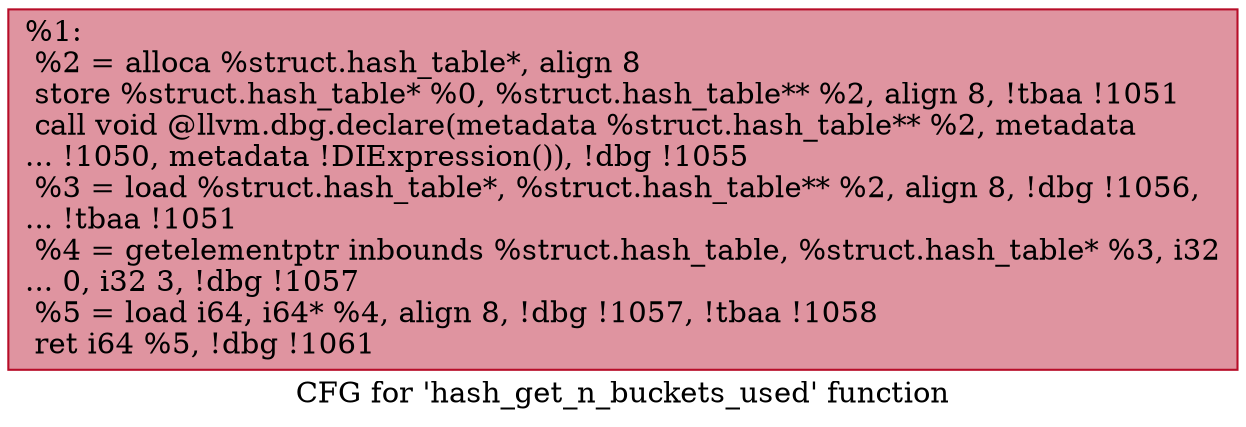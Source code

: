 digraph "CFG for 'hash_get_n_buckets_used' function" {
	label="CFG for 'hash_get_n_buckets_used' function";

	Node0x1e03630 [shape=record,color="#b70d28ff", style=filled, fillcolor="#b70d2870",label="{%1:\l  %2 = alloca %struct.hash_table*, align 8\l  store %struct.hash_table* %0, %struct.hash_table** %2, align 8, !tbaa !1051\l  call void @llvm.dbg.declare(metadata %struct.hash_table** %2, metadata\l... !1050, metadata !DIExpression()), !dbg !1055\l  %3 = load %struct.hash_table*, %struct.hash_table** %2, align 8, !dbg !1056,\l... !tbaa !1051\l  %4 = getelementptr inbounds %struct.hash_table, %struct.hash_table* %3, i32\l... 0, i32 3, !dbg !1057\l  %5 = load i64, i64* %4, align 8, !dbg !1057, !tbaa !1058\l  ret i64 %5, !dbg !1061\l}"];
}
